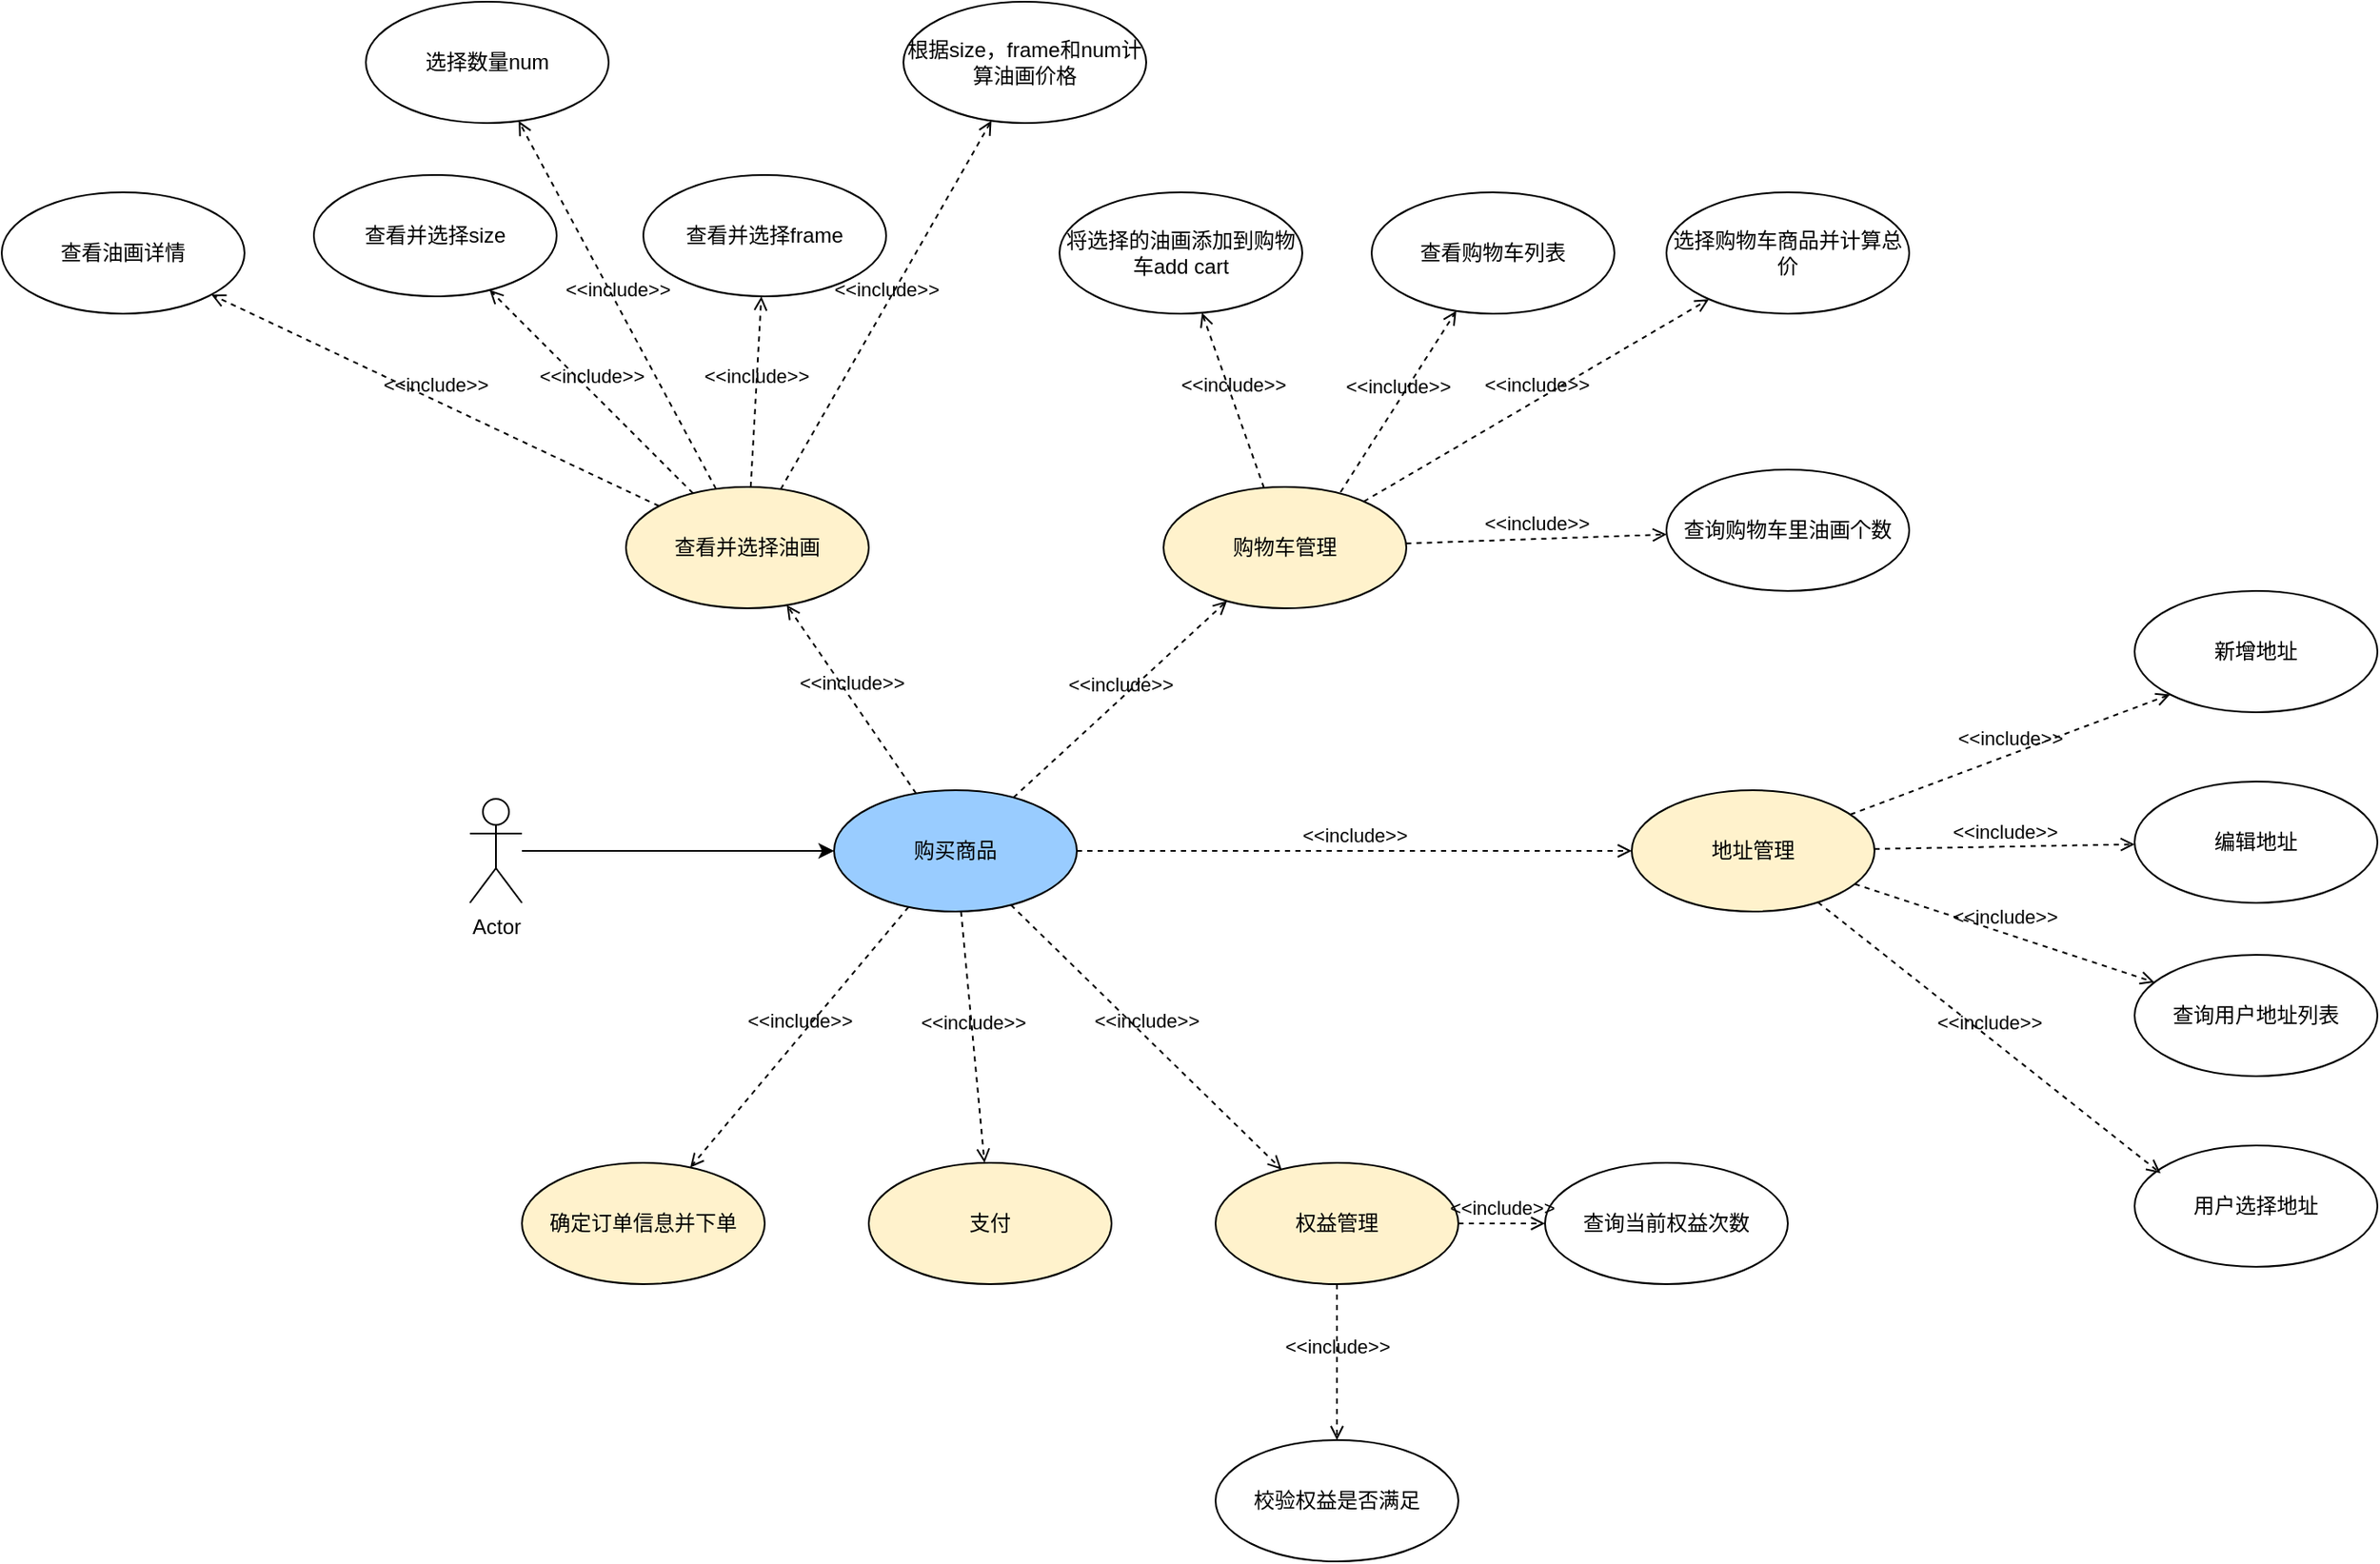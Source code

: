 <mxfile version="21.3.2" type="github">
  <diagram name="第 1 页" id="SmtNtoaHcrcVJSKYjc0B">
    <mxGraphModel dx="2501" dy="1933" grid="1" gridSize="10" guides="1" tooltips="1" connect="1" arrows="1" fold="1" page="1" pageScale="1" pageWidth="827" pageHeight="1169" math="0" shadow="0">
      <root>
        <mxCell id="0" />
        <mxCell id="1" parent="0" />
        <mxCell id="VZaIuahMytYnxe0hDQHc-4" style="edgeStyle=orthogonalEdgeStyle;rounded=0;orthogonalLoop=1;jettySize=auto;html=1;" edge="1" parent="1" source="VZaIuahMytYnxe0hDQHc-1" target="VZaIuahMytYnxe0hDQHc-2">
          <mxGeometry relative="1" as="geometry" />
        </mxCell>
        <mxCell id="VZaIuahMytYnxe0hDQHc-1" value="Actor" style="shape=umlActor;verticalLabelPosition=bottom;verticalAlign=top;html=1;" vertex="1" parent="1">
          <mxGeometry x="-290" y="110" width="30" height="60" as="geometry" />
        </mxCell>
        <mxCell id="VZaIuahMytYnxe0hDQHc-2" value="购买商品" style="ellipse;whiteSpace=wrap;html=1;fillColor=#99CCFF;" vertex="1" parent="1">
          <mxGeometry x="-80" y="105" width="140" height="70" as="geometry" />
        </mxCell>
        <mxCell id="VZaIuahMytYnxe0hDQHc-8" value="查看并选择油画" style="ellipse;whiteSpace=wrap;html=1;fillColor=#FFF2CC;" vertex="1" parent="1">
          <mxGeometry x="-200" y="-70" width="140" height="70" as="geometry" />
        </mxCell>
        <mxCell id="VZaIuahMytYnxe0hDQHc-9" value="购物车管理" style="ellipse;whiteSpace=wrap;html=1;fillColor=#FFF2CC;" vertex="1" parent="1">
          <mxGeometry x="110" y="-70" width="140" height="70" as="geometry" />
        </mxCell>
        <mxCell id="VZaIuahMytYnxe0hDQHc-10" value="地址管理" style="ellipse;whiteSpace=wrap;html=1;fillColor=#FFF2CC;" vertex="1" parent="1">
          <mxGeometry x="380" y="105" width="140" height="70" as="geometry" />
        </mxCell>
        <mxCell id="VZaIuahMytYnxe0hDQHc-11" value="&amp;lt;&amp;lt;include&amp;gt;&amp;gt;" style="html=1;verticalAlign=bottom;labelBackgroundColor=none;endArrow=open;endFill=0;dashed=1;rounded=0;" edge="1" parent="1" source="VZaIuahMytYnxe0hDQHc-2" target="VZaIuahMytYnxe0hDQHc-8">
          <mxGeometry width="160" relative="1" as="geometry">
            <mxPoint x="180" y="30" as="sourcePoint" />
            <mxPoint x="340" y="30" as="targetPoint" />
          </mxGeometry>
        </mxCell>
        <mxCell id="VZaIuahMytYnxe0hDQHc-12" value="&amp;lt;&amp;lt;include&amp;gt;&amp;gt;" style="html=1;verticalAlign=bottom;labelBackgroundColor=none;endArrow=open;endFill=0;dashed=1;rounded=0;" edge="1" parent="1" source="VZaIuahMytYnxe0hDQHc-2" target="VZaIuahMytYnxe0hDQHc-9">
          <mxGeometry width="160" relative="1" as="geometry">
            <mxPoint x="90" y="270" as="sourcePoint" />
            <mxPoint x="250" y="270" as="targetPoint" />
          </mxGeometry>
        </mxCell>
        <mxCell id="VZaIuahMytYnxe0hDQHc-13" value="&amp;lt;&amp;lt;include&amp;gt;&amp;gt;" style="html=1;verticalAlign=bottom;labelBackgroundColor=none;endArrow=open;endFill=0;dashed=1;rounded=0;" edge="1" parent="1" source="VZaIuahMytYnxe0hDQHc-2" target="VZaIuahMytYnxe0hDQHc-10">
          <mxGeometry width="160" relative="1" as="geometry">
            <mxPoint x="-60" y="320" as="sourcePoint" />
            <mxPoint x="100" y="320" as="targetPoint" />
          </mxGeometry>
        </mxCell>
        <mxCell id="VZaIuahMytYnxe0hDQHc-14" value="确定订单信息并下单" style="ellipse;whiteSpace=wrap;html=1;fillColor=#FFF2CC;" vertex="1" parent="1">
          <mxGeometry x="-260" y="320" width="140" height="70" as="geometry" />
        </mxCell>
        <mxCell id="VZaIuahMytYnxe0hDQHc-15" value="&amp;lt;&amp;lt;include&amp;gt;&amp;gt;" style="html=1;verticalAlign=bottom;labelBackgroundColor=none;endArrow=open;endFill=0;dashed=1;rounded=0;" edge="1" parent="1" source="VZaIuahMytYnxe0hDQHc-2" target="VZaIuahMytYnxe0hDQHc-14">
          <mxGeometry width="160" relative="1" as="geometry">
            <mxPoint x="-110" y="220" as="sourcePoint" />
            <mxPoint x="50" y="220" as="targetPoint" />
          </mxGeometry>
        </mxCell>
        <mxCell id="VZaIuahMytYnxe0hDQHc-16" value="权益管理" style="ellipse;whiteSpace=wrap;html=1;fillColor=#FFF2CC;" vertex="1" parent="1">
          <mxGeometry x="140" y="320" width="140" height="70" as="geometry" />
        </mxCell>
        <mxCell id="VZaIuahMytYnxe0hDQHc-17" value="&amp;lt;&amp;lt;include&amp;gt;&amp;gt;" style="html=1;verticalAlign=bottom;labelBackgroundColor=none;endArrow=open;endFill=0;dashed=1;rounded=0;" edge="1" parent="1" source="VZaIuahMytYnxe0hDQHc-2" target="VZaIuahMytYnxe0hDQHc-16">
          <mxGeometry width="160" relative="1" as="geometry">
            <mxPoint x="-190" y="240" as="sourcePoint" />
            <mxPoint x="-30" y="240" as="targetPoint" />
          </mxGeometry>
        </mxCell>
        <mxCell id="VZaIuahMytYnxe0hDQHc-18" value="查看油画详情" style="ellipse;whiteSpace=wrap;html=1;" vertex="1" parent="1">
          <mxGeometry x="-560" y="-240" width="140" height="70" as="geometry" />
        </mxCell>
        <mxCell id="VZaIuahMytYnxe0hDQHc-19" value="支付" style="ellipse;whiteSpace=wrap;html=1;fillColor=#FFF2CC;" vertex="1" parent="1">
          <mxGeometry x="-60" y="320" width="140" height="70" as="geometry" />
        </mxCell>
        <mxCell id="VZaIuahMytYnxe0hDQHc-20" value="&amp;lt;&amp;lt;include&amp;gt;&amp;gt;" style="html=1;verticalAlign=bottom;labelBackgroundColor=none;endArrow=open;endFill=0;dashed=1;rounded=0;" edge="1" parent="1" source="VZaIuahMytYnxe0hDQHc-2" target="VZaIuahMytYnxe0hDQHc-19">
          <mxGeometry width="160" relative="1" as="geometry">
            <mxPoint x="-170" y="230" as="sourcePoint" />
            <mxPoint x="-10" y="230" as="targetPoint" />
          </mxGeometry>
        </mxCell>
        <mxCell id="VZaIuahMytYnxe0hDQHc-21" value="&amp;lt;&amp;lt;include&amp;gt;&amp;gt;" style="html=1;verticalAlign=bottom;labelBackgroundColor=none;endArrow=open;endFill=0;dashed=1;rounded=0;" edge="1" parent="1" source="VZaIuahMytYnxe0hDQHc-8" target="VZaIuahMytYnxe0hDQHc-18">
          <mxGeometry width="160" relative="1" as="geometry">
            <mxPoint x="-100" y="-160" as="sourcePoint" />
            <mxPoint x="60" y="-160" as="targetPoint" />
          </mxGeometry>
        </mxCell>
        <mxCell id="VZaIuahMytYnxe0hDQHc-22" value="查看并选择frame" style="ellipse;whiteSpace=wrap;html=1;" vertex="1" parent="1">
          <mxGeometry x="-190" y="-250" width="140" height="70" as="geometry" />
        </mxCell>
        <mxCell id="VZaIuahMytYnxe0hDQHc-23" value="查看并选择size" style="ellipse;whiteSpace=wrap;html=1;" vertex="1" parent="1">
          <mxGeometry x="-380" y="-250" width="140" height="70" as="geometry" />
        </mxCell>
        <mxCell id="VZaIuahMytYnxe0hDQHc-24" value="&amp;lt;&amp;lt;include&amp;gt;&amp;gt;" style="html=1;verticalAlign=bottom;labelBackgroundColor=none;endArrow=open;endFill=0;dashed=1;rounded=0;" edge="1" parent="1" source="VZaIuahMytYnxe0hDQHc-8" target="VZaIuahMytYnxe0hDQHc-23">
          <mxGeometry width="160" relative="1" as="geometry">
            <mxPoint x="40" y="-100" as="sourcePoint" />
            <mxPoint x="200" y="-100" as="targetPoint" />
          </mxGeometry>
        </mxCell>
        <mxCell id="VZaIuahMytYnxe0hDQHc-25" value="&amp;lt;&amp;lt;include&amp;gt;&amp;gt;" style="html=1;verticalAlign=bottom;labelBackgroundColor=none;endArrow=open;endFill=0;dashed=1;rounded=0;" edge="1" parent="1" source="VZaIuahMytYnxe0hDQHc-8" target="VZaIuahMytYnxe0hDQHc-22">
          <mxGeometry width="160" relative="1" as="geometry">
            <mxPoint x="130" y="-110" as="sourcePoint" />
            <mxPoint x="290" y="-110" as="targetPoint" />
          </mxGeometry>
        </mxCell>
        <mxCell id="VZaIuahMytYnxe0hDQHc-26" value="&amp;lt;&amp;lt;include&amp;gt;&amp;gt;" style="html=1;verticalAlign=bottom;labelBackgroundColor=none;endArrow=open;endFill=0;dashed=1;rounded=0;" edge="1" parent="1" source="VZaIuahMytYnxe0hDQHc-8" target="VZaIuahMytYnxe0hDQHc-27">
          <mxGeometry width="160" relative="1" as="geometry">
            <mxPoint x="130" y="-120" as="sourcePoint" />
            <mxPoint x="60" y="-100" as="targetPoint" />
          </mxGeometry>
        </mxCell>
        <mxCell id="VZaIuahMytYnxe0hDQHc-27" value="选择数量num" style="ellipse;whiteSpace=wrap;html=1;" vertex="1" parent="1">
          <mxGeometry x="-350" y="-350" width="140" height="70" as="geometry" />
        </mxCell>
        <mxCell id="VZaIuahMytYnxe0hDQHc-28" value="根据size，frame和num计算油画价格" style="ellipse;whiteSpace=wrap;html=1;" vertex="1" parent="1">
          <mxGeometry x="-40" y="-350" width="140" height="70" as="geometry" />
        </mxCell>
        <mxCell id="VZaIuahMytYnxe0hDQHc-29" value="&amp;lt;&amp;lt;include&amp;gt;&amp;gt;" style="html=1;verticalAlign=bottom;labelBackgroundColor=none;endArrow=open;endFill=0;dashed=1;rounded=0;" edge="1" parent="1" source="VZaIuahMytYnxe0hDQHc-8" target="VZaIuahMytYnxe0hDQHc-28">
          <mxGeometry width="160" relative="1" as="geometry">
            <mxPoint x="60" y="-80" as="sourcePoint" />
            <mxPoint x="220" y="-80" as="targetPoint" />
          </mxGeometry>
        </mxCell>
        <mxCell id="VZaIuahMytYnxe0hDQHc-30" value="将选择的油画添加到购物车add cart" style="ellipse;whiteSpace=wrap;html=1;" vertex="1" parent="1">
          <mxGeometry x="50" y="-240" width="140" height="70" as="geometry" />
        </mxCell>
        <mxCell id="VZaIuahMytYnxe0hDQHc-31" value="&amp;lt;&amp;lt;include&amp;gt;&amp;gt;" style="html=1;verticalAlign=bottom;labelBackgroundColor=none;endArrow=open;endFill=0;dashed=1;rounded=0;" edge="1" parent="1" source="VZaIuahMytYnxe0hDQHc-9" target="VZaIuahMytYnxe0hDQHc-30">
          <mxGeometry width="160" relative="1" as="geometry">
            <mxPoint x="240" y="-80" as="sourcePoint" />
            <mxPoint x="400" y="-80" as="targetPoint" />
          </mxGeometry>
        </mxCell>
        <mxCell id="VZaIuahMytYnxe0hDQHc-32" value="查看购物车列表" style="ellipse;whiteSpace=wrap;html=1;" vertex="1" parent="1">
          <mxGeometry x="230" y="-240" width="140" height="70" as="geometry" />
        </mxCell>
        <mxCell id="VZaIuahMytYnxe0hDQHc-33" value="&amp;lt;&amp;lt;include&amp;gt;&amp;gt;" style="html=1;verticalAlign=bottom;labelBackgroundColor=none;endArrow=open;endFill=0;dashed=1;rounded=0;exitX=0.729;exitY=0.043;exitDx=0;exitDy=0;exitPerimeter=0;" edge="1" parent="1" source="VZaIuahMytYnxe0hDQHc-9" target="VZaIuahMytYnxe0hDQHc-32">
          <mxGeometry width="160" relative="1" as="geometry">
            <mxPoint x="220" y="-80" as="sourcePoint" />
            <mxPoint x="380" y="-80" as="targetPoint" />
          </mxGeometry>
        </mxCell>
        <mxCell id="VZaIuahMytYnxe0hDQHc-34" value="查询当前权益次数" style="ellipse;whiteSpace=wrap;html=1;" vertex="1" parent="1">
          <mxGeometry x="330" y="320" width="140" height="70" as="geometry" />
        </mxCell>
        <mxCell id="VZaIuahMytYnxe0hDQHc-35" value="&amp;lt;&amp;lt;include&amp;gt;&amp;gt;" style="html=1;verticalAlign=bottom;labelBackgroundColor=none;endArrow=open;endFill=0;dashed=1;rounded=0;" edge="1" parent="1" source="VZaIuahMytYnxe0hDQHc-16" target="VZaIuahMytYnxe0hDQHc-34">
          <mxGeometry width="160" relative="1" as="geometry">
            <mxPoint x="280" y="250" as="sourcePoint" />
            <mxPoint x="440" y="250" as="targetPoint" />
          </mxGeometry>
        </mxCell>
        <mxCell id="VZaIuahMytYnxe0hDQHc-36" value="校验权益是否满足" style="ellipse;whiteSpace=wrap;html=1;" vertex="1" parent="1">
          <mxGeometry x="140" y="480" width="140" height="70" as="geometry" />
        </mxCell>
        <mxCell id="VZaIuahMytYnxe0hDQHc-37" value="&amp;lt;&amp;lt;include&amp;gt;&amp;gt;" style="html=1;verticalAlign=bottom;labelBackgroundColor=none;endArrow=open;endFill=0;dashed=1;rounded=0;" edge="1" parent="1" source="VZaIuahMytYnxe0hDQHc-16" target="VZaIuahMytYnxe0hDQHc-36">
          <mxGeometry width="160" relative="1" as="geometry">
            <mxPoint x="120" y="460" as="sourcePoint" />
            <mxPoint x="280" y="460" as="targetPoint" />
          </mxGeometry>
        </mxCell>
        <mxCell id="VZaIuahMytYnxe0hDQHc-38" value="选择购物车商品并计算总价" style="ellipse;whiteSpace=wrap;html=1;" vertex="1" parent="1">
          <mxGeometry x="400" y="-240" width="140" height="70" as="geometry" />
        </mxCell>
        <mxCell id="VZaIuahMytYnxe0hDQHc-39" value="&amp;lt;&amp;lt;include&amp;gt;&amp;gt;" style="html=1;verticalAlign=bottom;labelBackgroundColor=none;endArrow=open;endFill=0;dashed=1;rounded=0;" edge="1" parent="1" source="VZaIuahMytYnxe0hDQHc-9" target="VZaIuahMytYnxe0hDQHc-38">
          <mxGeometry width="160" relative="1" as="geometry">
            <mxPoint x="430" y="-160" as="sourcePoint" />
            <mxPoint x="590" y="-160" as="targetPoint" />
          </mxGeometry>
        </mxCell>
        <mxCell id="VZaIuahMytYnxe0hDQHc-40" value="查询购物车里油画个数" style="ellipse;whiteSpace=wrap;html=1;" vertex="1" parent="1">
          <mxGeometry x="400" y="-80" width="140" height="70" as="geometry" />
        </mxCell>
        <mxCell id="VZaIuahMytYnxe0hDQHc-41" value="&amp;lt;&amp;lt;include&amp;gt;&amp;gt;" style="html=1;verticalAlign=bottom;labelBackgroundColor=none;endArrow=open;endFill=0;dashed=1;rounded=0;" edge="1" parent="1" source="VZaIuahMytYnxe0hDQHc-9" target="VZaIuahMytYnxe0hDQHc-40">
          <mxGeometry width="160" relative="1" as="geometry">
            <mxPoint x="750" y="-70" as="sourcePoint" />
            <mxPoint x="910" y="-70" as="targetPoint" />
          </mxGeometry>
        </mxCell>
        <mxCell id="VZaIuahMytYnxe0hDQHc-42" value="新增地址" style="ellipse;whiteSpace=wrap;html=1;" vertex="1" parent="1">
          <mxGeometry x="670" y="-10" width="140" height="70" as="geometry" />
        </mxCell>
        <mxCell id="VZaIuahMytYnxe0hDQHc-43" value="编辑地址" style="ellipse;whiteSpace=wrap;html=1;" vertex="1" parent="1">
          <mxGeometry x="670" y="100" width="140" height="70" as="geometry" />
        </mxCell>
        <mxCell id="VZaIuahMytYnxe0hDQHc-44" value="查询用户地址列表" style="ellipse;whiteSpace=wrap;html=1;" vertex="1" parent="1">
          <mxGeometry x="670" y="200" width="140" height="70" as="geometry" />
        </mxCell>
        <mxCell id="VZaIuahMytYnxe0hDQHc-45" value="用户选择地址" style="ellipse;whiteSpace=wrap;html=1;" vertex="1" parent="1">
          <mxGeometry x="670" y="310" width="140" height="70" as="geometry" />
        </mxCell>
        <mxCell id="VZaIuahMytYnxe0hDQHc-46" value="&amp;lt;&amp;lt;include&amp;gt;&amp;gt;" style="html=1;verticalAlign=bottom;labelBackgroundColor=none;endArrow=open;endFill=0;dashed=1;rounded=0;entryX=0;entryY=1;entryDx=0;entryDy=0;" edge="1" parent="1" source="VZaIuahMytYnxe0hDQHc-10" target="VZaIuahMytYnxe0hDQHc-42">
          <mxGeometry width="160" relative="1" as="geometry">
            <mxPoint x="540" y="10" as="sourcePoint" />
            <mxPoint x="700" y="10" as="targetPoint" />
          </mxGeometry>
        </mxCell>
        <mxCell id="VZaIuahMytYnxe0hDQHc-47" value="&amp;lt;&amp;lt;include&amp;gt;&amp;gt;" style="html=1;verticalAlign=bottom;labelBackgroundColor=none;endArrow=open;endFill=0;dashed=1;rounded=0;" edge="1" parent="1" source="VZaIuahMytYnxe0hDQHc-10" target="VZaIuahMytYnxe0hDQHc-43">
          <mxGeometry width="160" relative="1" as="geometry">
            <mxPoint x="500" y="220" as="sourcePoint" />
            <mxPoint x="660" y="220" as="targetPoint" />
          </mxGeometry>
        </mxCell>
        <mxCell id="VZaIuahMytYnxe0hDQHc-48" value="&amp;lt;&amp;lt;include&amp;gt;&amp;gt;" style="html=1;verticalAlign=bottom;labelBackgroundColor=none;endArrow=open;endFill=0;dashed=1;rounded=0;" edge="1" parent="1" source="VZaIuahMytYnxe0hDQHc-10" target="VZaIuahMytYnxe0hDQHc-44">
          <mxGeometry width="160" relative="1" as="geometry">
            <mxPoint x="510" y="220" as="sourcePoint" />
            <mxPoint x="670" y="220" as="targetPoint" />
          </mxGeometry>
        </mxCell>
        <mxCell id="VZaIuahMytYnxe0hDQHc-49" value="&amp;lt;&amp;lt;include&amp;gt;&amp;gt;" style="html=1;verticalAlign=bottom;labelBackgroundColor=none;endArrow=open;endFill=0;dashed=1;rounded=0;entryX=0.107;entryY=0.229;entryDx=0;entryDy=0;entryPerimeter=0;" edge="1" parent="1" source="VZaIuahMytYnxe0hDQHc-10" target="VZaIuahMytYnxe0hDQHc-45">
          <mxGeometry width="160" relative="1" as="geometry">
            <mxPoint x="460" y="240" as="sourcePoint" />
            <mxPoint x="620" y="260" as="targetPoint" />
          </mxGeometry>
        </mxCell>
      </root>
    </mxGraphModel>
  </diagram>
</mxfile>
